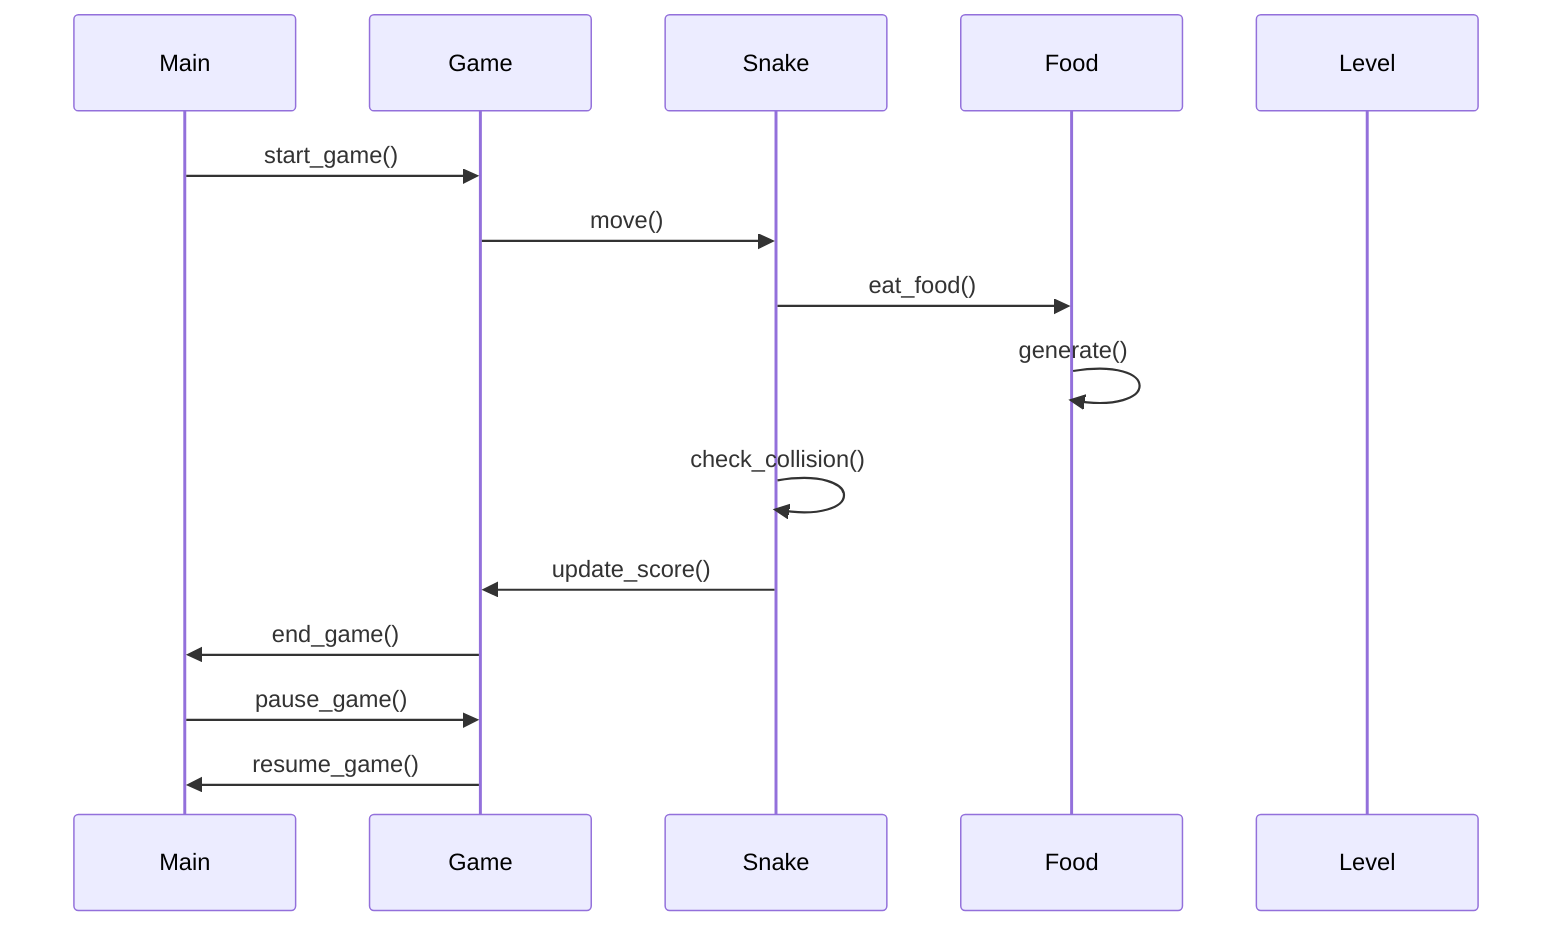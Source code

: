 sequenceDiagram
    participant M as Main
    participant G as Game
    participant S as Snake
    participant F as Food
    participant L as Level
    M->>G: start_game()
    G->>S: move()
    S->>F: eat_food()
    F->>F: generate()
    S->>S: check_collision()
    S->>G: update_score()
    G->>M: end_game()
    M->>G: pause_game()
    G->>M: resume_game()